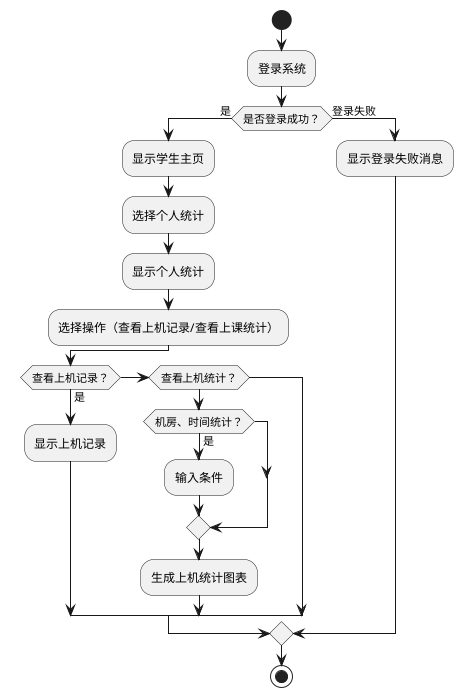 '学生，个人统计

@startuml
start
:登录系统;
if (是否登录成功？) then (是)
  :显示学生主页;
  :选择个人统计;
  :显示个人统计;
    :选择操作（查看上机记录/查看上课统计）;
    if (查看上机记录？) then (是)
      :显示上机记录;
    else if(查看上机统计？)
      if (机房、时间统计？) is (是) then
        :输入条件;
      endif
      :生成上机统计图表;
    endif
else (登录失败)
  :显示登录失败消息;
endif
stop
@enduml